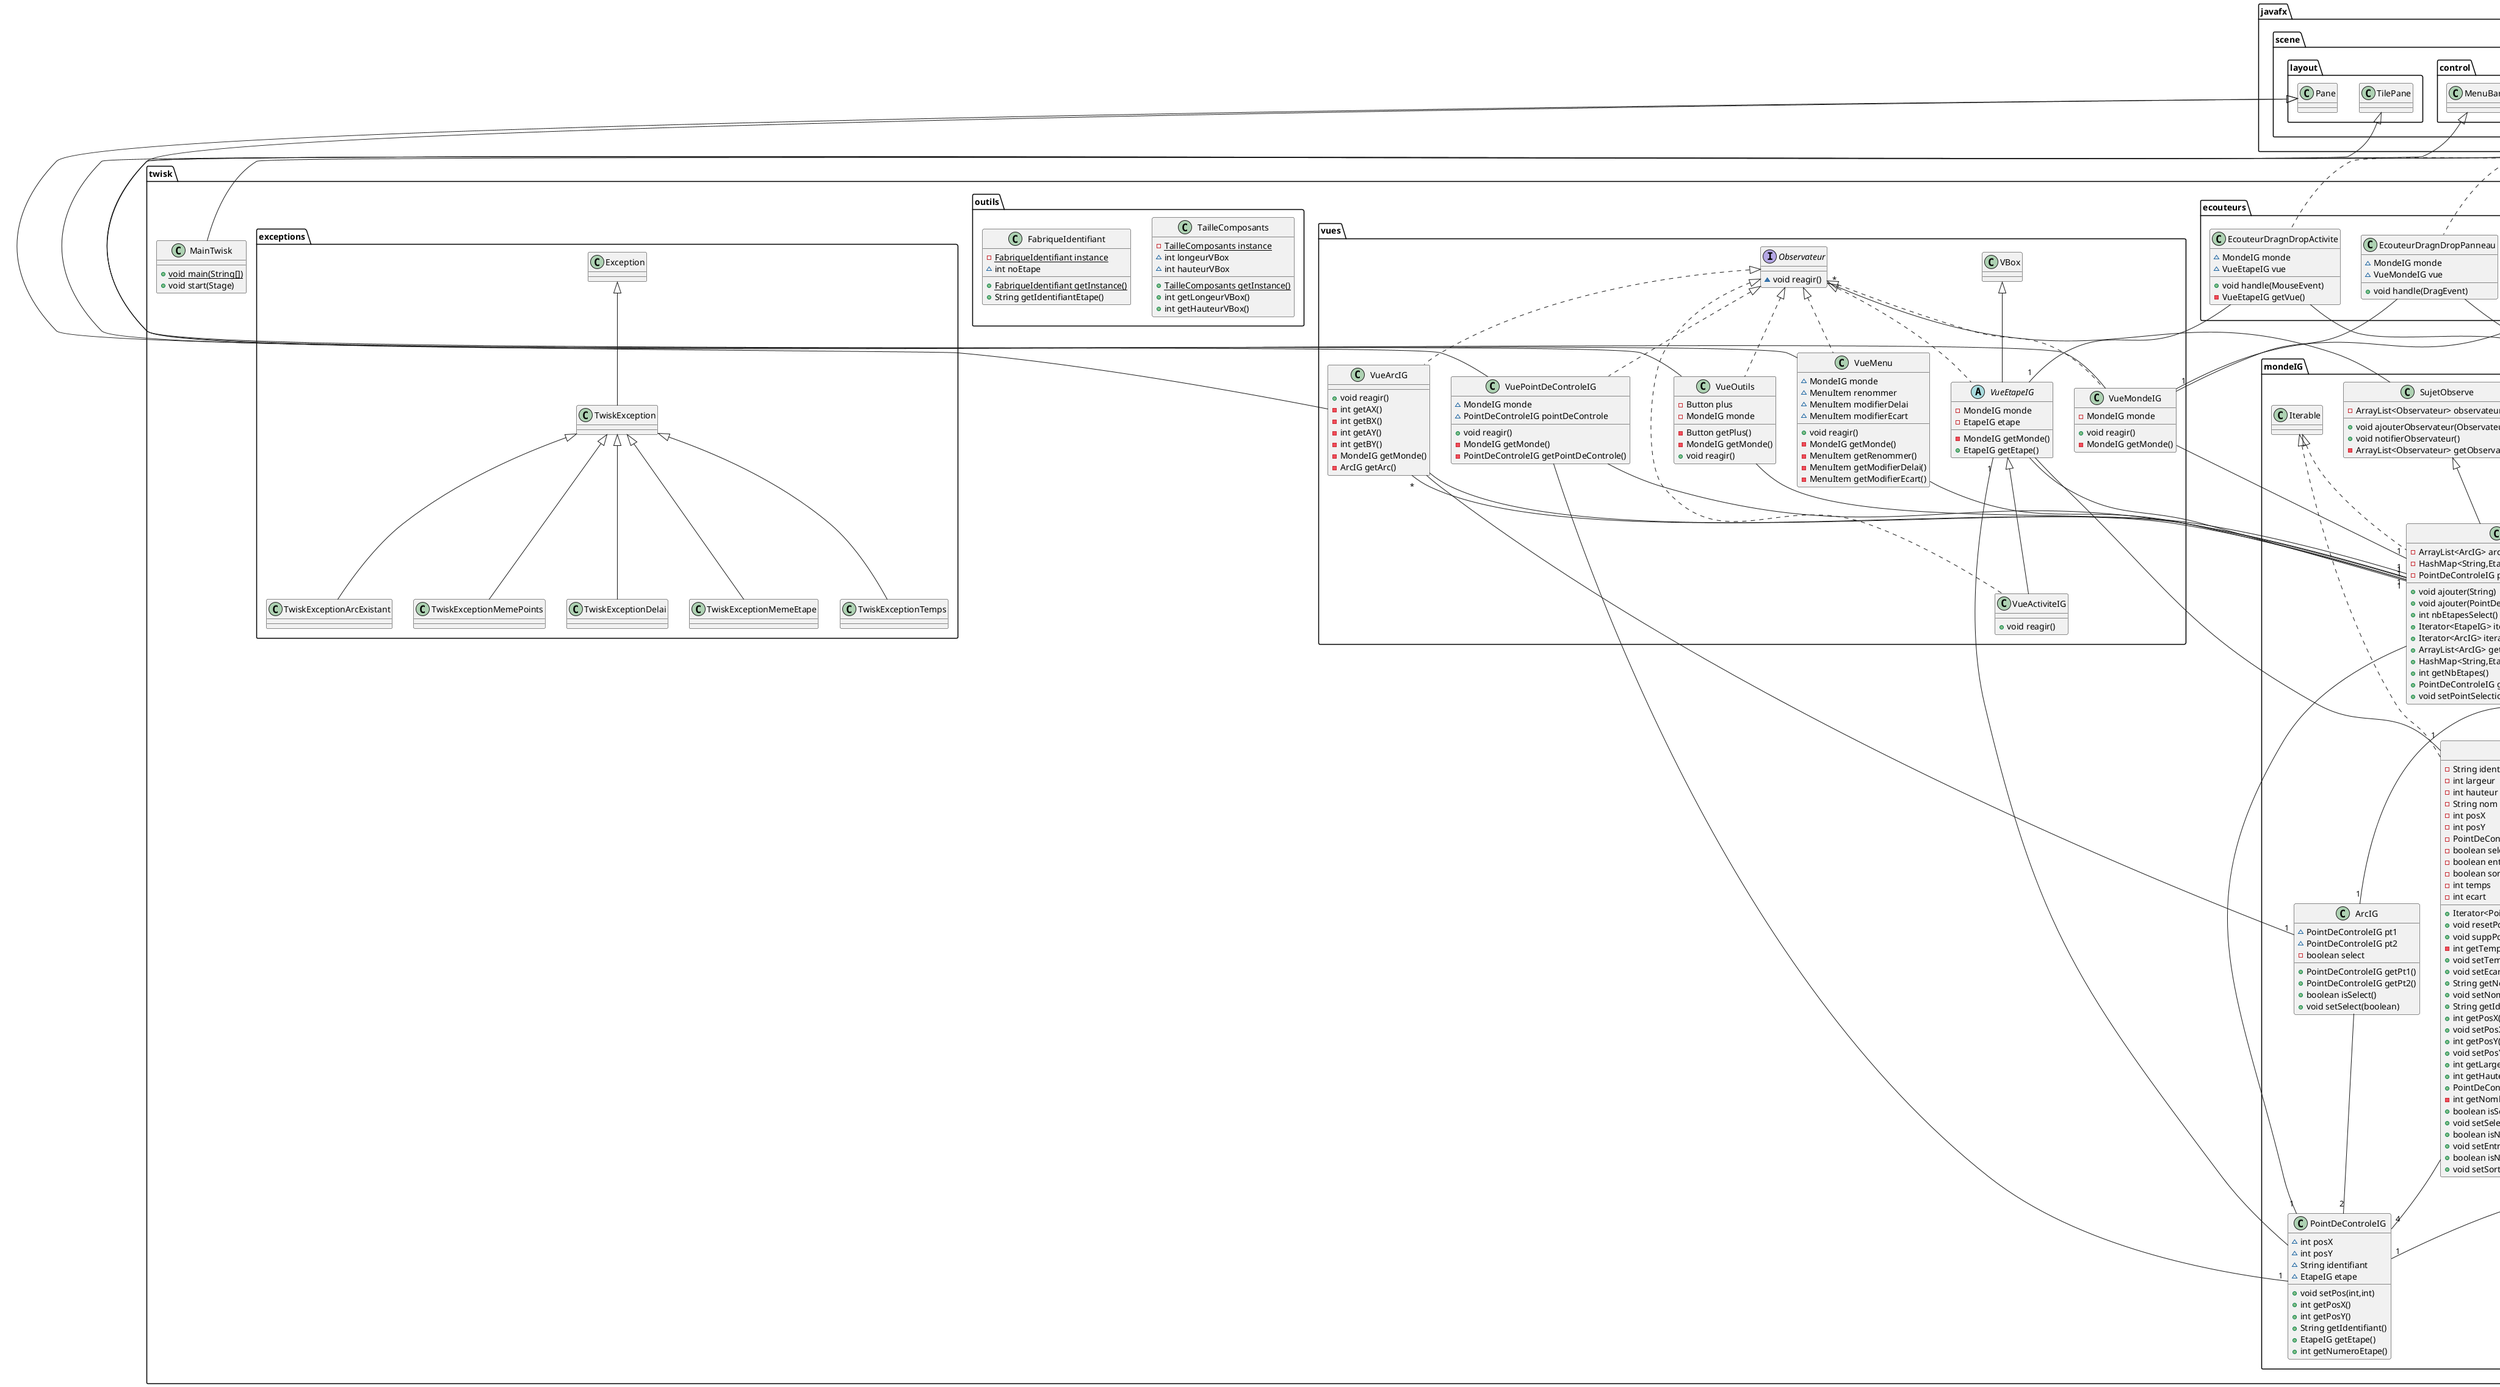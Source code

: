 @startuml
class twisk.vues.VueArcIG {
+ void reagir()
- int getAX()
- int getBX()
- int getAY()
- int getBY()
- MondeIG getMonde()
- ArcIG getArc()
}

class twisk.ecouteurs.EcouteurDesactiverSelection {
+ void handle(ActionEvent)
- MondeIG getMonde()
}

class twisk.mondeIG.ActiviteIG {
}

class twisk.outils.TailleComposants {
- {static} TailleComposants instance
~ int longeurVBox
~ int hauteurVBox
+ {static} TailleComposants getInstance()
+ int getLongeurVBox()
+ int getHauteurVBox()
}

class twisk.ecouteurs.EcouteurSortie {
+ void handle(ActionEvent)
- MondeIG getMonde()
}

class twisk.ecouteurs.EcouteurArc {
+ void handle(MouseEvent)
- MondeIG getMonde()
- ArcIG getArc()
}

class twisk.exceptions.TwiskExceptionArcExistant {
}

class twisk.ecouteurs.EcouteurTemps {
+ void handle(ActionEvent)
- MondeIG getMonde()
}

class twisk.exceptions.TwiskException {
}

class twisk.exceptions.TwiskExceptionMemePoints {
}

class twisk.ecouteurs.EcouteurEntree {
+ void handle(ActionEvent)
- MondeIG getMonde()
}

class twisk.exceptions.TwiskExceptionDelai {
}

class twisk.mondeIG.ArcIG {
~ PointDeControleIG pt1
~ PointDeControleIG pt2
- boolean select
+ PointDeControleIG getPt1()
+ PointDeControleIG getPt2()
+ boolean isSelect()
+ void setSelect(boolean)
}
abstract class twisk.mondeIG.EtapeIG {
- String identifiant
- int largeur
- int hauteur
- String nom
- int posX
- int posY
- PointDeControleIG[] pointsDeControle
- boolean select
- boolean entree
- boolean sortie
- int temps
- int ecart
+ Iterator<PointDeControleIG> iterator()
+ void resetPdc()
+ void suppPdc()
- int getTemps()
+ void setTemps(int)
+ void setEcart(int)
+ String getNom()
+ void setNom(String)
+ String getIdentifiant()
+ int getPosX()
+ void setPosX(int)
+ int getPosY()
+ void setPosY(int)
+ int getLargeur()
+ int getHauteur()
+ PointDeControleIG[] getPointsDeControle()
- int getNombrePointsDeControle()
+ boolean isSelect()
+ void setSelect(boolean)
+ boolean isNotEntree()
+ void setEntree(boolean)
+ boolean isNotSortie()
+ void setSortie(boolean)
}
class twisk.MainTwisk {
+ {static} void main(String[])
+ void start(Stage)
}
abstract class twisk.vues.VueEtapeIG {
- MondeIG monde
- EtapeIG etape
- MondeIG getMonde()
+ EtapeIG getEtape()
}
class twisk.ecouteurs.EcouteurRenommer {
~ MondeIG monde
+ void handle(ActionEvent)
- MondeIG getMonde()
}
class twisk.mondeIG.PointDeControleIG {
~ int posX
~ int posY
~ String identifiant
~ EtapeIG etape
+ void setPos(int,int)
+ int getPosX()
+ int getPosY()
+ String getIdentifiant()
+ EtapeIG getEtape()
+ int getNumeroEtape()
}
class twisk.ecouteurs.EcouteurDragnDropPanneauDrop {
~ MondeIG monde
~ VueMondeIG vue
+ void handle(DragEvent)
- MondeIG getMonde()
- VueMondeIG getVue()
}
class twisk.ecouteurs.EcouteurPointDeControle {
~ MondeIG monde
~ PointDeControleIG pointDeControleIG
+ void handle(MouseEvent)
- MondeIG getMonde()
- PointDeControleIG getPointDeControleIG()
}
class twisk.exceptions.TwiskExceptionMemeEtape {
}
class twisk.ecouteurs.EcouteurDragnDropActivite {
~ MondeIG monde
~ VueEtapeIG vue
+ void handle(MouseEvent)
- VueEtapeIG getVue()
}
class twisk.vues.VueMondeIG {
- MondeIG monde
+ void reagir()
- MondeIG getMonde()
}
class twisk.vues.VueActiviteIG {
+ void reagir()
}
class twisk.ecouteurs.EcouteurDragnDropPanneau {
~ MondeIG monde
~ VueMondeIG vue
+ void handle(DragEvent)
}
class twisk.vues.VueMenu {
~ MondeIG monde
~ MenuItem renommer
~ MenuItem modifierDelai
~ MenuItem modifierEcart
+ void reagir()
- MondeIG getMonde()
- MenuItem getRenommer()
- MenuItem getModifierDelai()
- MenuItem getModifierEcart()
}
class twisk.mondeIG.MondeIG {
- ArrayList<ArcIG> arcs
- HashMap<String,EtapeIG> etapes
- PointDeControleIG pointSelectionne
+ void ajouter(String)
+ void ajouter(PointDeControleIG,PointDeControleIG)
+ int nbEtapesSelect()
+ Iterator<EtapeIG> iterator()
+ Iterator<ArcIG> iteratorArc()
+ ArrayList<ArcIG> getArcs()
+ HashMap<String,EtapeIG> getEtapes()
+ int getNbEtapes()
+ PointDeControleIG getPointSelectionne()
+ void setPointSelectionne(PointDeControleIG)
}
class twisk.ecouteurs.EcouteurEtape {
- MondeIG monde
- EtapeIG etape
+ void handle(MouseEvent)
- MondeIG getMonde()
- EtapeIG getEtape()
}
class twisk.ecouteurs.EcouteurEcart {
~ MondeIG monde
+ void handle(ActionEvent)
- MondeIG getMonde()
}
class twisk.vues.VueOutils {
- Button plus
- MondeIG monde
- Button getPlus()
- MondeIG getMonde()
+ void reagir()
}
interface twisk.vues.Observateur {
~ void reagir()
}
class twisk.outils.FabriqueIdentifiant {
- {static} FabriqueIdentifiant instance
~ int noEtape
+ {static} FabriqueIdentifiant getInstance()
+ String getIdentifiantEtape()
}
class twisk.ecouteurs.EcouteurSupprimerSelection {
~ MondeIG monde
+ void handle(ActionEvent)
- MondeIG getMonde()
}
class twisk.vues.VuePointDeControleIG {
~ MondeIG monde
~ PointDeControleIG pointDeControle
+ void reagir()
- MondeIG getMonde()
- PointDeControleIG getPointDeControle()
}
class twisk.mondeIG.SujetObserve {
- ArrayList<Observateur> observateurs
+ void ajouterObservateur(Observateur)
+ void notifierObservateur()
- ArrayList<Observateur> getObservateurs()
}
class twisk.exceptions.TwiskExceptionTemps {
}


twisk.vues.Observateur <|.. twisk.vues.VueArcIG
javafx.scene.layout.Pane <|-- twisk.vues.VueArcIG
javafx.event.EventHandler <|.. twisk.ecouteurs.EcouteurDesactiverSelection
twisk.mondeIG.EtapeIG <|-- twisk.mondeIG.ActiviteIG
javafx.event.EventHandler <|.. twisk.ecouteurs.EcouteurSortie
javafx.event.EventHandler <|.. twisk.ecouteurs.EcouteurArc
twisk.exceptions.TwiskException <|-- twisk.exceptions.TwiskExceptionArcExistant
javafx.event.EventHandler <|.. twisk.ecouteurs.EcouteurTemps
twisk.exceptions.Exception <|-- twisk.exceptions.TwiskException
twisk.exceptions.TwiskException <|-- twisk.exceptions.TwiskExceptionMemePoints
javafx.event.EventHandler <|.. twisk.ecouteurs.EcouteurEntree
twisk.exceptions.TwiskException <|-- twisk.exceptions.TwiskExceptionDelai
twisk.mondeIG.Iterable <|.. twisk.mondeIG.EtapeIG
javafx.application.Application <|-- twisk.MainTwisk
twisk.vues.Observateur <|.. twisk.vues.VueEtapeIG
twisk.vues.VBox <|-- twisk.vues.VueEtapeIG
javafx.event.EventHandler <|.. twisk.ecouteurs.EcouteurRenommer
javafx.event.EventHandler <|.. twisk.ecouteurs.EcouteurDragnDropPanneauDrop
javafx.event.EventHandler <|.. twisk.ecouteurs.EcouteurPointDeControle
twisk.exceptions.TwiskException <|-- twisk.exceptions.TwiskExceptionMemeEtape
javafx.event.EventHandler <|.. twisk.ecouteurs.EcouteurDragnDropActivite
twisk.vues.Observateur <|.. twisk.vues.VueMondeIG
javafx.scene.layout.Pane <|-- twisk.vues.VueMondeIG
twisk.vues.Observateur <|.. twisk.vues.VueActiviteIG
twisk.vues.VueEtapeIG <|-- twisk.vues.VueActiviteIG
javafx.event.EventHandler <|.. twisk.ecouteurs.EcouteurDragnDropPanneau
twisk.vues.Observateur <|.. twisk.vues.VueMenu
javafx.scene.control.MenuBar <|-- twisk.vues.VueMenu
twisk.mondeIG.Iterable <|.. twisk.mondeIG.MondeIG
twisk.mondeIG.SujetObserve <|-- twisk.mondeIG.MondeIG
javafx.event.EventHandler <|.. twisk.ecouteurs.EcouteurEtape
javafx.event.EventHandler <|.. twisk.ecouteurs.EcouteurEcart
twisk.vues.Observateur <|.. twisk.vues.VueOutils
javafx.scene.layout.TilePane <|-- twisk.vues.VueOutils
javafx.event.EventHandler <|.. twisk.ecouteurs.EcouteurSupprimerSelection
twisk.vues.Observateur <|.. twisk.vues.VuePointDeControleIG
javafx.scene.shape.Circle <|-- twisk.vues.VuePointDeControleIG
twisk.exceptions.TwiskException <|-- twisk.exceptions.TwiskExceptionTemps
twisk.vues.VueArcIG -- "1" twisk.mondeIG.MondeIG 
twisk.vues.VueArcIG -- "1" ArcIG
twisk.ecouteurs.EcouteurDesactiverSelection -- "1" twisk.mondeIG.MondeIG 
twisk.ecouteurs.EcouteurSortie -- "1" twisk.mondeIG.MondeIG 
twisk.ecouteurs.EcouteurArc -- "1" twisk.mondeIG.MondeIG 
twisk.ecouteurs.EcouteurArc -- "1" twisk.mondeIG.ArcIG
twisk.ecouteurs.EcouteurTemps -- "1" twisk.mondeIG.MondeIG 
twisk.ecouteurs.EcouteurEntree -- "1" twisk.mondeIG.MondeIG 
twisk.mondeIG.ArcIG -- "2" twisk.mondeIG.PointDeControleIG
twisk.mondeIG.EtapeIG -- "4" twisk.mondeIG.PointDeControleIG
twisk.vues.VueEtapeIG -- "1" twisk.mondeIG.MondeIG 
twisk.vues.VueEtapeIG -- "1" twisk.mondeIG.EtapeIG
twisk.ecouteurs.EcouteurRenommer -- "1" twisk.mondeIG.MondeIG 
twisk.mondeIG.PointDeControleIG -- "1" twisk.vues.VueEtapeIG
twisk.ecouteurs.EcouteurDragnDropPanneauDrop -- "1" twisk.mondeIG.MondeIG 
twisk.ecouteurs.EcouteurDragnDropPanneauDrop -- "1" twisk.vues.VueMondeIG
twisk.ecouteurs.EcouteurPointDeControle -- "1" twisk.mondeIG.MondeIG
twisk.ecouteurs.EcouteurPointDeControle -- "1" twisk.mondeIG.PointDeControleIG
twisk.ecouteurs.EcouteurDragnDropActivite -- "1" twisk.mondeIG.MondeIG
twisk.ecouteurs.EcouteurDragnDropActivite -- "1" twisk.vues.VueEtapeIG
twisk.vues.VueMondeIG -- "1" twisk.mondeIG.MondeIG
twisk.ecouteurs.EcouteurDragnDropPanneau -- "1" twisk.mondeIG.MondeIG
twisk.ecouteurs.EcouteurDragnDropPanneau -- twisk.vues.VueMondeIG
twisk.vues.VueMenu -- "1" twisk.mondeIG.MondeIG
twisk.mondeIG.MondeIG -- "*" twisk.vues.VueArcIG
twisk.mondeIG.MondeIG -- "*" twisk.mondeIG.EtapeIG
twisk.mondeIG.MondeIG -- "1" twisk.mondeIG.PointDeControleIG
twisk.ecouteurs.EcouteurEtape -- "1" twisk.mondeIG.MondeIG
twisk.ecouteurs.EcouteurEtape -- "1" twisk.mondeIG.EtapeIG
twisk.ecouteurs.EcouteurEcart -- "1" twisk.mondeIG.MondeIG
twisk.vues.VueOutils -- "1" twisk.mondeIG.MondeIG
twisk.ecouteurs.EcouteurSupprimerSelection -- "1" twisk.mondeIG.MondeIG
twisk.vues.VuePointDeControleIG -- "1" twisk.mondeIG.MondeIG
twisk.vues.VuePointDeControleIG -- "1" twisk.mondeIG.PointDeControleIG
twisk.mondeIG.SujetObserve -- "*" twisk.vues.Observateur
@enduml
